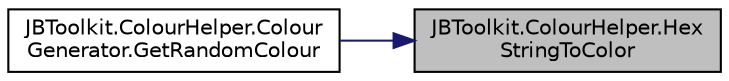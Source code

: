 digraph "JBToolkit.ColourHelper.HexStringToColor"
{
 // LATEX_PDF_SIZE
  edge [fontname="Helvetica",fontsize="10",labelfontname="Helvetica",labelfontsize="10"];
  node [fontname="Helvetica",fontsize="10",shape=record];
  rankdir="RL";
  Node1 [label="JBToolkit.ColourHelper.Hex\lStringToColor",height=0.2,width=0.4,color="black", fillcolor="grey75", style="filled", fontcolor="black",tooltip="Color hex to System.Drawing.Color"];
  Node1 -> Node2 [dir="back",color="midnightblue",fontsize="10",style="solid",fontname="Helvetica"];
  Node2 [label="JBToolkit.ColourHelper.Colour\lGenerator.GetRandomColour",height=0.2,width=0.4,color="black", fillcolor="white", style="filled",URL="$d8/d30/class_j_b_toolkit_1_1_colour_helper_1_1_colour_generator.html#ad5e579c9d0db9c09296338fee48f37e5",tooltip=" "];
}
